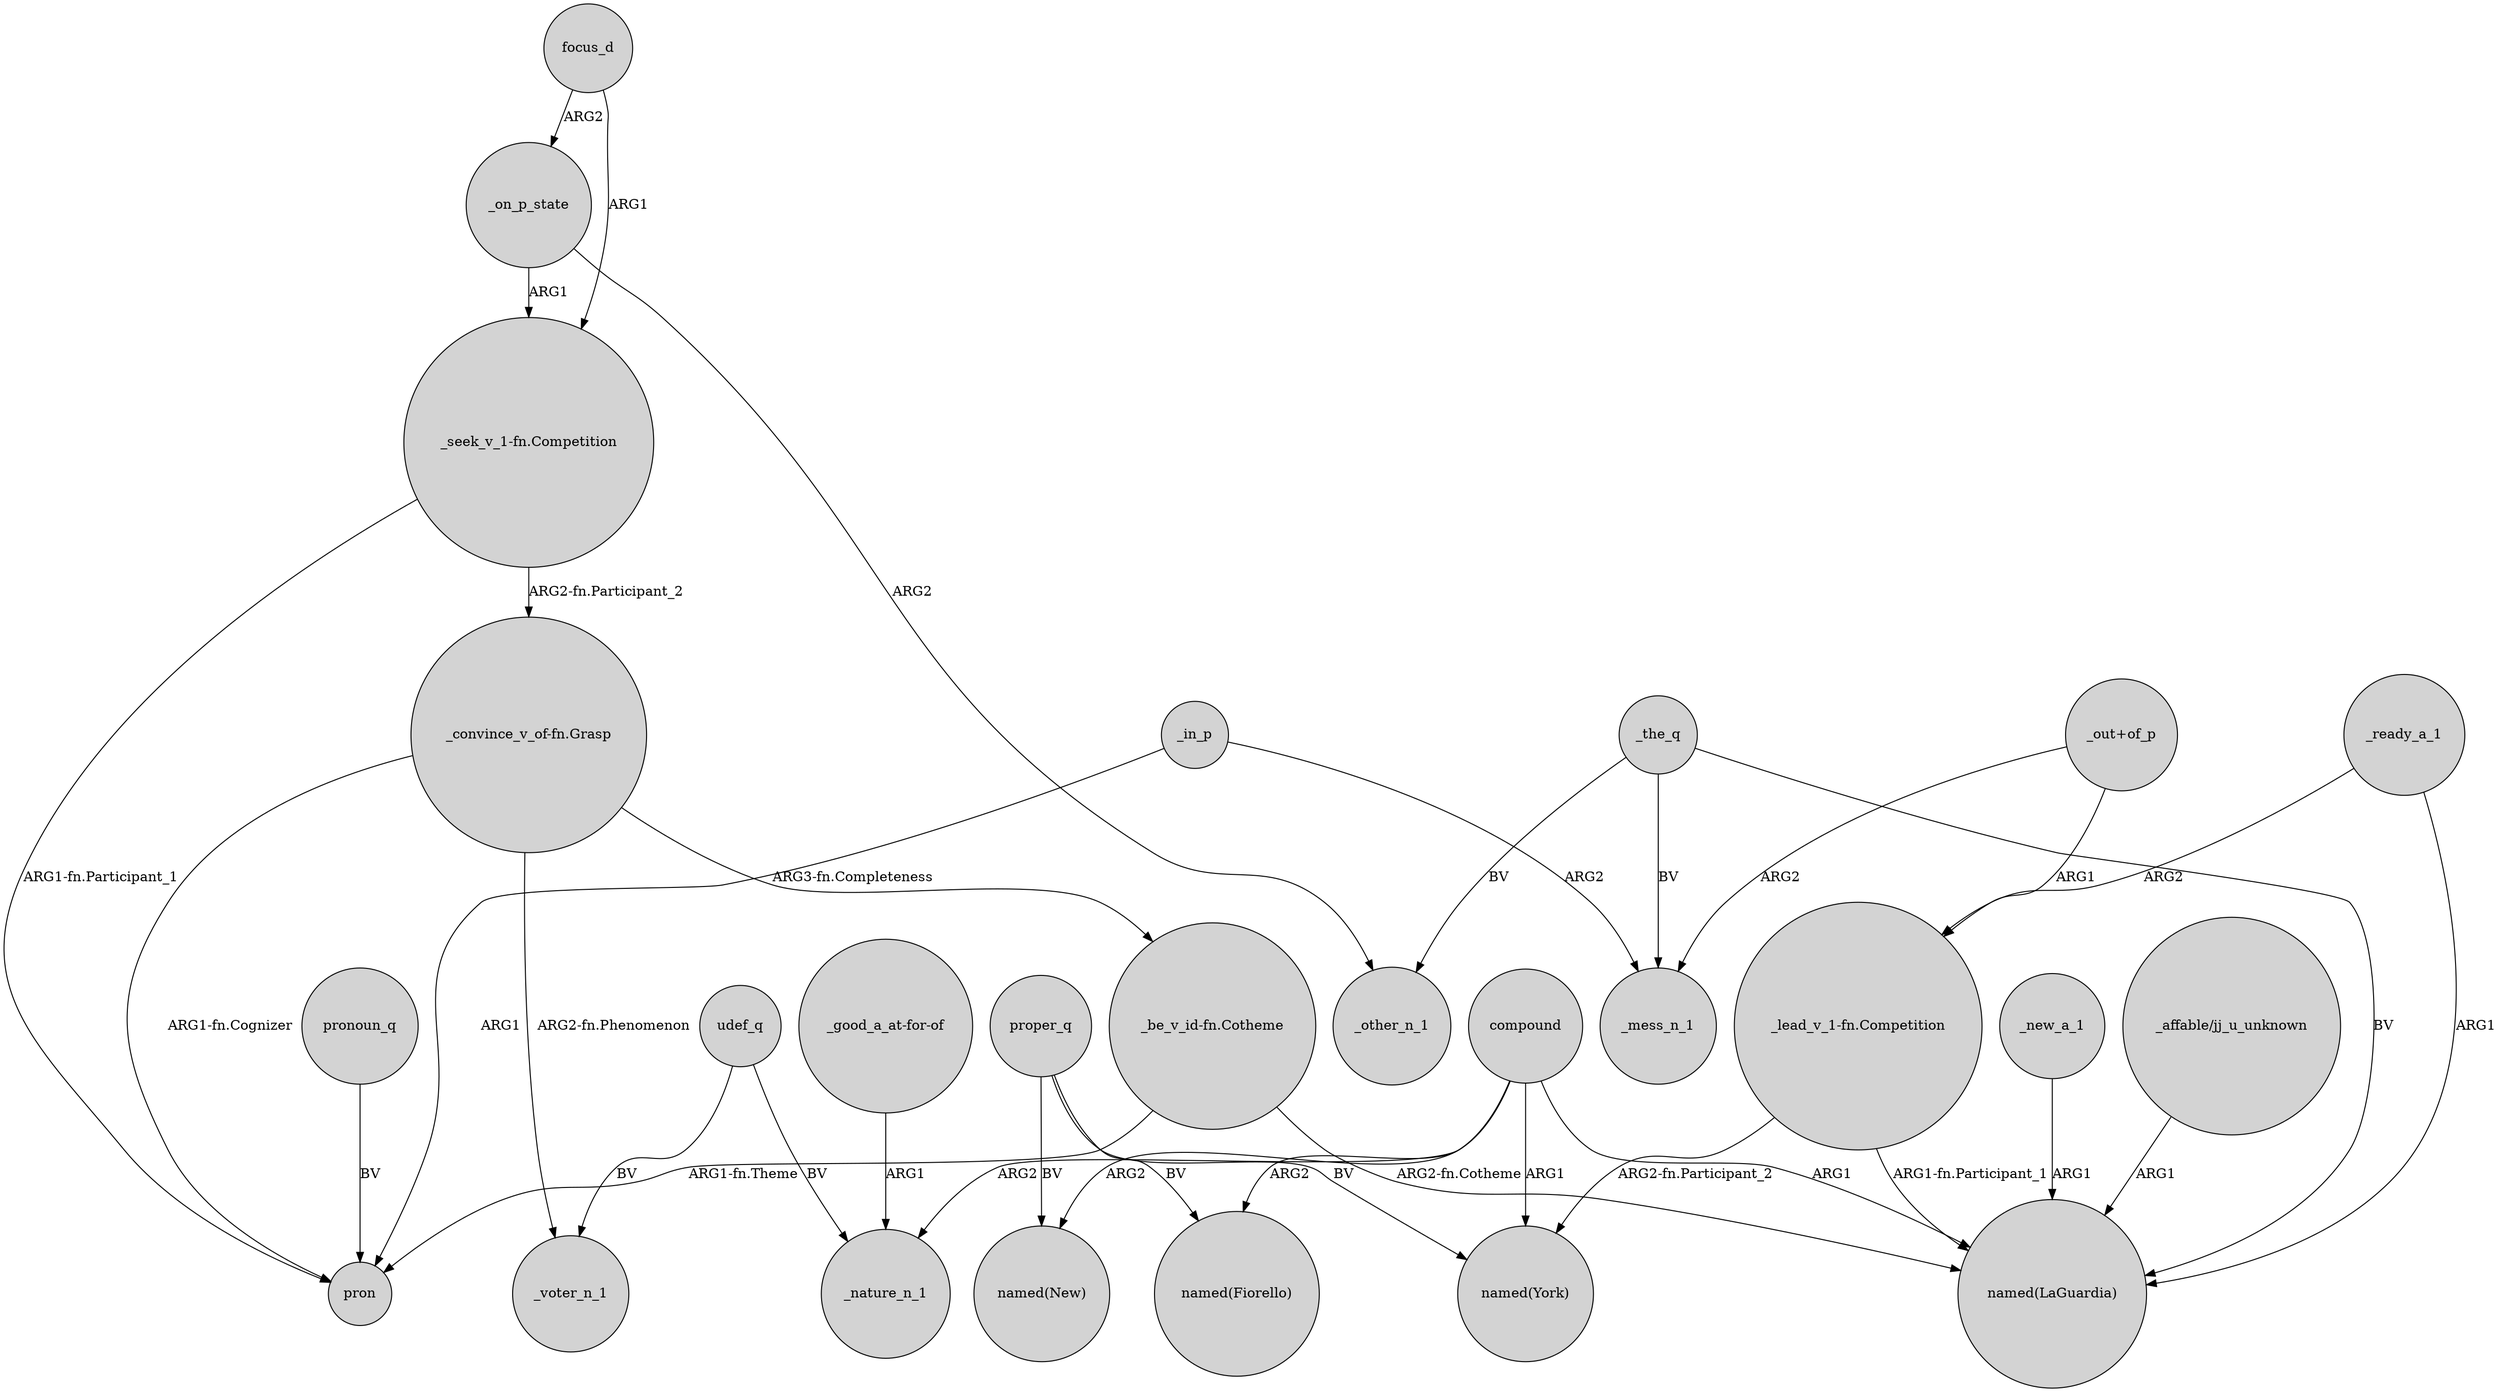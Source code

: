 digraph {
	node [shape=circle style=filled]
	_in_p -> _mess_n_1 [label=ARG2]
	compound -> _nature_n_1 [label=ARG2]
	_new_a_1 -> "named(LaGuardia)" [label=ARG1]
	"_convince_v_of-fn.Grasp" -> "_be_v_id-fn.Cotheme" [label="ARG3-fn.Completeness"]
	"_be_v_id-fn.Cotheme" -> "named(LaGuardia)" [label="ARG2-fn.Cotheme"]
	"_lead_v_1-fn.Competition" -> "named(LaGuardia)" [label="ARG1-fn.Participant_1"]
	udef_q -> _nature_n_1 [label=BV]
	compound -> "named(New)" [label=ARG2]
	"_lead_v_1-fn.Competition" -> "named(York)" [label="ARG2-fn.Participant_2"]
	proper_q -> "named(New)" [label=BV]
	udef_q -> _voter_n_1 [label=BV]
	"_out+of_p" -> "_lead_v_1-fn.Competition" [label=ARG1]
	compound -> "named(LaGuardia)" [label=ARG1]
	"_convince_v_of-fn.Grasp" -> pron [label="ARG1-fn.Cognizer"]
	focus_d -> _on_p_state [label=ARG2]
	"_seek_v_1-fn.Competition" -> "_convince_v_of-fn.Grasp" [label="ARG2-fn.Participant_2"]
	_on_p_state -> _other_n_1 [label=ARG2]
	"_good_a_at-for-of" -> _nature_n_1 [label=ARG1]
	proper_q -> "named(York)" [label=BV]
	_ready_a_1 -> "named(LaGuardia)" [label=ARG1]
	_the_q -> _other_n_1 [label=BV]
	pronoun_q -> pron [label=BV]
	"_convince_v_of-fn.Grasp" -> _voter_n_1 [label="ARG2-fn.Phenomenon"]
	"_seek_v_1-fn.Competition" -> pron [label="ARG1-fn.Participant_1"]
	"_be_v_id-fn.Cotheme" -> pron [label="ARG1-fn.Theme"]
	"_affable/jj_u_unknown" -> "named(LaGuardia)" [label=ARG1]
	"_out+of_p" -> _mess_n_1 [label=ARG2]
	proper_q -> "named(Fiorello)" [label=BV]
	_ready_a_1 -> "_lead_v_1-fn.Competition" [label=ARG2]
	_on_p_state -> "_seek_v_1-fn.Competition" [label=ARG1]
	compound -> "named(York)" [label=ARG1]
	compound -> "named(Fiorello)" [label=ARG2]
	focus_d -> "_seek_v_1-fn.Competition" [label=ARG1]
	_the_q -> _mess_n_1 [label=BV]
	_in_p -> pron [label=ARG1]
	_the_q -> "named(LaGuardia)" [label=BV]
}
